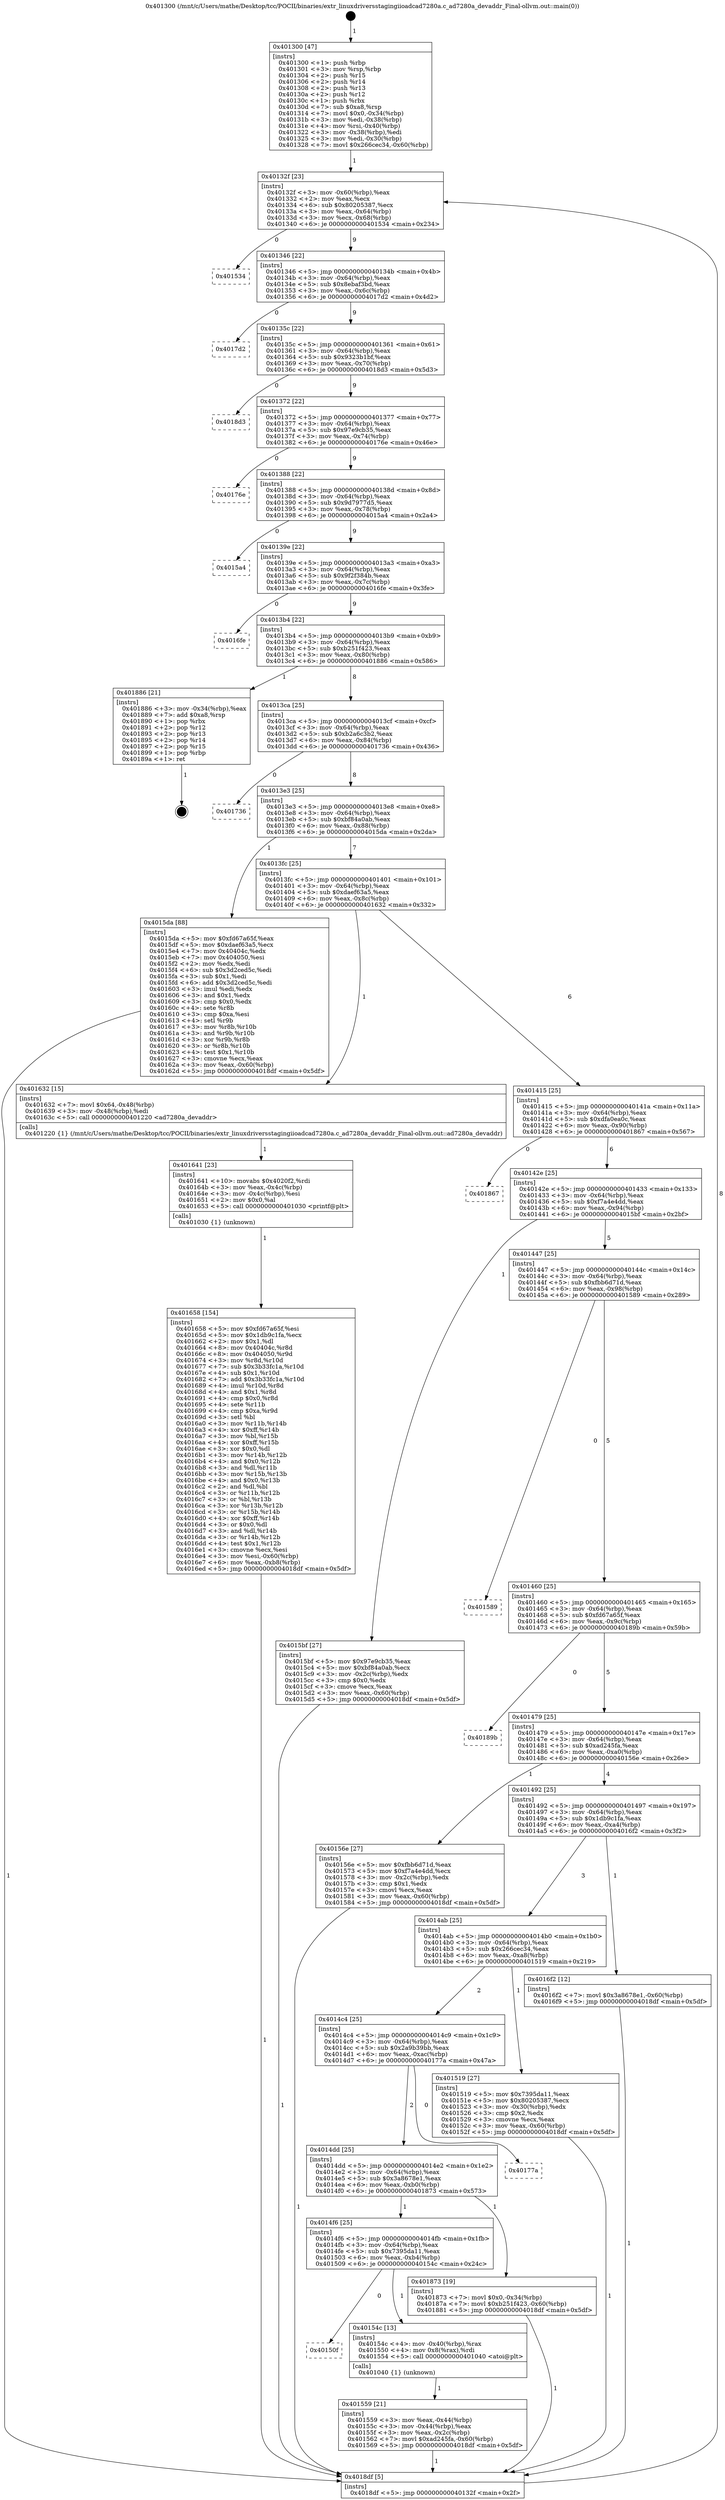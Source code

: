 digraph "0x401300" {
  label = "0x401300 (/mnt/c/Users/mathe/Desktop/tcc/POCII/binaries/extr_linuxdriversstagingiioadcad7280a.c_ad7280a_devaddr_Final-ollvm.out::main(0))"
  labelloc = "t"
  node[shape=record]

  Entry [label="",width=0.3,height=0.3,shape=circle,fillcolor=black,style=filled]
  "0x40132f" [label="{
     0x40132f [23]\l
     | [instrs]\l
     &nbsp;&nbsp;0x40132f \<+3\>: mov -0x60(%rbp),%eax\l
     &nbsp;&nbsp;0x401332 \<+2\>: mov %eax,%ecx\l
     &nbsp;&nbsp;0x401334 \<+6\>: sub $0x80205387,%ecx\l
     &nbsp;&nbsp;0x40133a \<+3\>: mov %eax,-0x64(%rbp)\l
     &nbsp;&nbsp;0x40133d \<+3\>: mov %ecx,-0x68(%rbp)\l
     &nbsp;&nbsp;0x401340 \<+6\>: je 0000000000401534 \<main+0x234\>\l
  }"]
  "0x401534" [label="{
     0x401534\l
  }", style=dashed]
  "0x401346" [label="{
     0x401346 [22]\l
     | [instrs]\l
     &nbsp;&nbsp;0x401346 \<+5\>: jmp 000000000040134b \<main+0x4b\>\l
     &nbsp;&nbsp;0x40134b \<+3\>: mov -0x64(%rbp),%eax\l
     &nbsp;&nbsp;0x40134e \<+5\>: sub $0x8ebaf3bd,%eax\l
     &nbsp;&nbsp;0x401353 \<+3\>: mov %eax,-0x6c(%rbp)\l
     &nbsp;&nbsp;0x401356 \<+6\>: je 00000000004017d2 \<main+0x4d2\>\l
  }"]
  Exit [label="",width=0.3,height=0.3,shape=circle,fillcolor=black,style=filled,peripheries=2]
  "0x4017d2" [label="{
     0x4017d2\l
  }", style=dashed]
  "0x40135c" [label="{
     0x40135c [22]\l
     | [instrs]\l
     &nbsp;&nbsp;0x40135c \<+5\>: jmp 0000000000401361 \<main+0x61\>\l
     &nbsp;&nbsp;0x401361 \<+3\>: mov -0x64(%rbp),%eax\l
     &nbsp;&nbsp;0x401364 \<+5\>: sub $0x9323b1bf,%eax\l
     &nbsp;&nbsp;0x401369 \<+3\>: mov %eax,-0x70(%rbp)\l
     &nbsp;&nbsp;0x40136c \<+6\>: je 00000000004018d3 \<main+0x5d3\>\l
  }"]
  "0x401658" [label="{
     0x401658 [154]\l
     | [instrs]\l
     &nbsp;&nbsp;0x401658 \<+5\>: mov $0xfd67a65f,%esi\l
     &nbsp;&nbsp;0x40165d \<+5\>: mov $0x1db9c1fa,%ecx\l
     &nbsp;&nbsp;0x401662 \<+2\>: mov $0x1,%dl\l
     &nbsp;&nbsp;0x401664 \<+8\>: mov 0x40404c,%r8d\l
     &nbsp;&nbsp;0x40166c \<+8\>: mov 0x404050,%r9d\l
     &nbsp;&nbsp;0x401674 \<+3\>: mov %r8d,%r10d\l
     &nbsp;&nbsp;0x401677 \<+7\>: sub $0x3b33fc1a,%r10d\l
     &nbsp;&nbsp;0x40167e \<+4\>: sub $0x1,%r10d\l
     &nbsp;&nbsp;0x401682 \<+7\>: add $0x3b33fc1a,%r10d\l
     &nbsp;&nbsp;0x401689 \<+4\>: imul %r10d,%r8d\l
     &nbsp;&nbsp;0x40168d \<+4\>: and $0x1,%r8d\l
     &nbsp;&nbsp;0x401691 \<+4\>: cmp $0x0,%r8d\l
     &nbsp;&nbsp;0x401695 \<+4\>: sete %r11b\l
     &nbsp;&nbsp;0x401699 \<+4\>: cmp $0xa,%r9d\l
     &nbsp;&nbsp;0x40169d \<+3\>: setl %bl\l
     &nbsp;&nbsp;0x4016a0 \<+3\>: mov %r11b,%r14b\l
     &nbsp;&nbsp;0x4016a3 \<+4\>: xor $0xff,%r14b\l
     &nbsp;&nbsp;0x4016a7 \<+3\>: mov %bl,%r15b\l
     &nbsp;&nbsp;0x4016aa \<+4\>: xor $0xff,%r15b\l
     &nbsp;&nbsp;0x4016ae \<+3\>: xor $0x0,%dl\l
     &nbsp;&nbsp;0x4016b1 \<+3\>: mov %r14b,%r12b\l
     &nbsp;&nbsp;0x4016b4 \<+4\>: and $0x0,%r12b\l
     &nbsp;&nbsp;0x4016b8 \<+3\>: and %dl,%r11b\l
     &nbsp;&nbsp;0x4016bb \<+3\>: mov %r15b,%r13b\l
     &nbsp;&nbsp;0x4016be \<+4\>: and $0x0,%r13b\l
     &nbsp;&nbsp;0x4016c2 \<+2\>: and %dl,%bl\l
     &nbsp;&nbsp;0x4016c4 \<+3\>: or %r11b,%r12b\l
     &nbsp;&nbsp;0x4016c7 \<+3\>: or %bl,%r13b\l
     &nbsp;&nbsp;0x4016ca \<+3\>: xor %r13b,%r12b\l
     &nbsp;&nbsp;0x4016cd \<+3\>: or %r15b,%r14b\l
     &nbsp;&nbsp;0x4016d0 \<+4\>: xor $0xff,%r14b\l
     &nbsp;&nbsp;0x4016d4 \<+3\>: or $0x0,%dl\l
     &nbsp;&nbsp;0x4016d7 \<+3\>: and %dl,%r14b\l
     &nbsp;&nbsp;0x4016da \<+3\>: or %r14b,%r12b\l
     &nbsp;&nbsp;0x4016dd \<+4\>: test $0x1,%r12b\l
     &nbsp;&nbsp;0x4016e1 \<+3\>: cmovne %ecx,%esi\l
     &nbsp;&nbsp;0x4016e4 \<+3\>: mov %esi,-0x60(%rbp)\l
     &nbsp;&nbsp;0x4016e7 \<+6\>: mov %eax,-0xb8(%rbp)\l
     &nbsp;&nbsp;0x4016ed \<+5\>: jmp 00000000004018df \<main+0x5df\>\l
  }"]
  "0x4018d3" [label="{
     0x4018d3\l
  }", style=dashed]
  "0x401372" [label="{
     0x401372 [22]\l
     | [instrs]\l
     &nbsp;&nbsp;0x401372 \<+5\>: jmp 0000000000401377 \<main+0x77\>\l
     &nbsp;&nbsp;0x401377 \<+3\>: mov -0x64(%rbp),%eax\l
     &nbsp;&nbsp;0x40137a \<+5\>: sub $0x97e9cb35,%eax\l
     &nbsp;&nbsp;0x40137f \<+3\>: mov %eax,-0x74(%rbp)\l
     &nbsp;&nbsp;0x401382 \<+6\>: je 000000000040176e \<main+0x46e\>\l
  }"]
  "0x401641" [label="{
     0x401641 [23]\l
     | [instrs]\l
     &nbsp;&nbsp;0x401641 \<+10\>: movabs $0x4020f2,%rdi\l
     &nbsp;&nbsp;0x40164b \<+3\>: mov %eax,-0x4c(%rbp)\l
     &nbsp;&nbsp;0x40164e \<+3\>: mov -0x4c(%rbp),%esi\l
     &nbsp;&nbsp;0x401651 \<+2\>: mov $0x0,%al\l
     &nbsp;&nbsp;0x401653 \<+5\>: call 0000000000401030 \<printf@plt\>\l
     | [calls]\l
     &nbsp;&nbsp;0x401030 \{1\} (unknown)\l
  }"]
  "0x40176e" [label="{
     0x40176e\l
  }", style=dashed]
  "0x401388" [label="{
     0x401388 [22]\l
     | [instrs]\l
     &nbsp;&nbsp;0x401388 \<+5\>: jmp 000000000040138d \<main+0x8d\>\l
     &nbsp;&nbsp;0x40138d \<+3\>: mov -0x64(%rbp),%eax\l
     &nbsp;&nbsp;0x401390 \<+5\>: sub $0x9d7977d5,%eax\l
     &nbsp;&nbsp;0x401395 \<+3\>: mov %eax,-0x78(%rbp)\l
     &nbsp;&nbsp;0x401398 \<+6\>: je 00000000004015a4 \<main+0x2a4\>\l
  }"]
  "0x401559" [label="{
     0x401559 [21]\l
     | [instrs]\l
     &nbsp;&nbsp;0x401559 \<+3\>: mov %eax,-0x44(%rbp)\l
     &nbsp;&nbsp;0x40155c \<+3\>: mov -0x44(%rbp),%eax\l
     &nbsp;&nbsp;0x40155f \<+3\>: mov %eax,-0x2c(%rbp)\l
     &nbsp;&nbsp;0x401562 \<+7\>: movl $0xad245fa,-0x60(%rbp)\l
     &nbsp;&nbsp;0x401569 \<+5\>: jmp 00000000004018df \<main+0x5df\>\l
  }"]
  "0x4015a4" [label="{
     0x4015a4\l
  }", style=dashed]
  "0x40139e" [label="{
     0x40139e [22]\l
     | [instrs]\l
     &nbsp;&nbsp;0x40139e \<+5\>: jmp 00000000004013a3 \<main+0xa3\>\l
     &nbsp;&nbsp;0x4013a3 \<+3\>: mov -0x64(%rbp),%eax\l
     &nbsp;&nbsp;0x4013a6 \<+5\>: sub $0x9f2f384b,%eax\l
     &nbsp;&nbsp;0x4013ab \<+3\>: mov %eax,-0x7c(%rbp)\l
     &nbsp;&nbsp;0x4013ae \<+6\>: je 00000000004016fe \<main+0x3fe\>\l
  }"]
  "0x40150f" [label="{
     0x40150f\l
  }", style=dashed]
  "0x4016fe" [label="{
     0x4016fe\l
  }", style=dashed]
  "0x4013b4" [label="{
     0x4013b4 [22]\l
     | [instrs]\l
     &nbsp;&nbsp;0x4013b4 \<+5\>: jmp 00000000004013b9 \<main+0xb9\>\l
     &nbsp;&nbsp;0x4013b9 \<+3\>: mov -0x64(%rbp),%eax\l
     &nbsp;&nbsp;0x4013bc \<+5\>: sub $0xb251f423,%eax\l
     &nbsp;&nbsp;0x4013c1 \<+3\>: mov %eax,-0x80(%rbp)\l
     &nbsp;&nbsp;0x4013c4 \<+6\>: je 0000000000401886 \<main+0x586\>\l
  }"]
  "0x40154c" [label="{
     0x40154c [13]\l
     | [instrs]\l
     &nbsp;&nbsp;0x40154c \<+4\>: mov -0x40(%rbp),%rax\l
     &nbsp;&nbsp;0x401550 \<+4\>: mov 0x8(%rax),%rdi\l
     &nbsp;&nbsp;0x401554 \<+5\>: call 0000000000401040 \<atoi@plt\>\l
     | [calls]\l
     &nbsp;&nbsp;0x401040 \{1\} (unknown)\l
  }"]
  "0x401886" [label="{
     0x401886 [21]\l
     | [instrs]\l
     &nbsp;&nbsp;0x401886 \<+3\>: mov -0x34(%rbp),%eax\l
     &nbsp;&nbsp;0x401889 \<+7\>: add $0xa8,%rsp\l
     &nbsp;&nbsp;0x401890 \<+1\>: pop %rbx\l
     &nbsp;&nbsp;0x401891 \<+2\>: pop %r12\l
     &nbsp;&nbsp;0x401893 \<+2\>: pop %r13\l
     &nbsp;&nbsp;0x401895 \<+2\>: pop %r14\l
     &nbsp;&nbsp;0x401897 \<+2\>: pop %r15\l
     &nbsp;&nbsp;0x401899 \<+1\>: pop %rbp\l
     &nbsp;&nbsp;0x40189a \<+1\>: ret\l
  }"]
  "0x4013ca" [label="{
     0x4013ca [25]\l
     | [instrs]\l
     &nbsp;&nbsp;0x4013ca \<+5\>: jmp 00000000004013cf \<main+0xcf\>\l
     &nbsp;&nbsp;0x4013cf \<+3\>: mov -0x64(%rbp),%eax\l
     &nbsp;&nbsp;0x4013d2 \<+5\>: sub $0xb2a6c3b2,%eax\l
     &nbsp;&nbsp;0x4013d7 \<+6\>: mov %eax,-0x84(%rbp)\l
     &nbsp;&nbsp;0x4013dd \<+6\>: je 0000000000401736 \<main+0x436\>\l
  }"]
  "0x4014f6" [label="{
     0x4014f6 [25]\l
     | [instrs]\l
     &nbsp;&nbsp;0x4014f6 \<+5\>: jmp 00000000004014fb \<main+0x1fb\>\l
     &nbsp;&nbsp;0x4014fb \<+3\>: mov -0x64(%rbp),%eax\l
     &nbsp;&nbsp;0x4014fe \<+5\>: sub $0x7395da11,%eax\l
     &nbsp;&nbsp;0x401503 \<+6\>: mov %eax,-0xb4(%rbp)\l
     &nbsp;&nbsp;0x401509 \<+6\>: je 000000000040154c \<main+0x24c\>\l
  }"]
  "0x401736" [label="{
     0x401736\l
  }", style=dashed]
  "0x4013e3" [label="{
     0x4013e3 [25]\l
     | [instrs]\l
     &nbsp;&nbsp;0x4013e3 \<+5\>: jmp 00000000004013e8 \<main+0xe8\>\l
     &nbsp;&nbsp;0x4013e8 \<+3\>: mov -0x64(%rbp),%eax\l
     &nbsp;&nbsp;0x4013eb \<+5\>: sub $0xbf84a0ab,%eax\l
     &nbsp;&nbsp;0x4013f0 \<+6\>: mov %eax,-0x88(%rbp)\l
     &nbsp;&nbsp;0x4013f6 \<+6\>: je 00000000004015da \<main+0x2da\>\l
  }"]
  "0x401873" [label="{
     0x401873 [19]\l
     | [instrs]\l
     &nbsp;&nbsp;0x401873 \<+7\>: movl $0x0,-0x34(%rbp)\l
     &nbsp;&nbsp;0x40187a \<+7\>: movl $0xb251f423,-0x60(%rbp)\l
     &nbsp;&nbsp;0x401881 \<+5\>: jmp 00000000004018df \<main+0x5df\>\l
  }"]
  "0x4015da" [label="{
     0x4015da [88]\l
     | [instrs]\l
     &nbsp;&nbsp;0x4015da \<+5\>: mov $0xfd67a65f,%eax\l
     &nbsp;&nbsp;0x4015df \<+5\>: mov $0xdaef63a5,%ecx\l
     &nbsp;&nbsp;0x4015e4 \<+7\>: mov 0x40404c,%edx\l
     &nbsp;&nbsp;0x4015eb \<+7\>: mov 0x404050,%esi\l
     &nbsp;&nbsp;0x4015f2 \<+2\>: mov %edx,%edi\l
     &nbsp;&nbsp;0x4015f4 \<+6\>: sub $0x3d2ced5c,%edi\l
     &nbsp;&nbsp;0x4015fa \<+3\>: sub $0x1,%edi\l
     &nbsp;&nbsp;0x4015fd \<+6\>: add $0x3d2ced5c,%edi\l
     &nbsp;&nbsp;0x401603 \<+3\>: imul %edi,%edx\l
     &nbsp;&nbsp;0x401606 \<+3\>: and $0x1,%edx\l
     &nbsp;&nbsp;0x401609 \<+3\>: cmp $0x0,%edx\l
     &nbsp;&nbsp;0x40160c \<+4\>: sete %r8b\l
     &nbsp;&nbsp;0x401610 \<+3\>: cmp $0xa,%esi\l
     &nbsp;&nbsp;0x401613 \<+4\>: setl %r9b\l
     &nbsp;&nbsp;0x401617 \<+3\>: mov %r8b,%r10b\l
     &nbsp;&nbsp;0x40161a \<+3\>: and %r9b,%r10b\l
     &nbsp;&nbsp;0x40161d \<+3\>: xor %r9b,%r8b\l
     &nbsp;&nbsp;0x401620 \<+3\>: or %r8b,%r10b\l
     &nbsp;&nbsp;0x401623 \<+4\>: test $0x1,%r10b\l
     &nbsp;&nbsp;0x401627 \<+3\>: cmovne %ecx,%eax\l
     &nbsp;&nbsp;0x40162a \<+3\>: mov %eax,-0x60(%rbp)\l
     &nbsp;&nbsp;0x40162d \<+5\>: jmp 00000000004018df \<main+0x5df\>\l
  }"]
  "0x4013fc" [label="{
     0x4013fc [25]\l
     | [instrs]\l
     &nbsp;&nbsp;0x4013fc \<+5\>: jmp 0000000000401401 \<main+0x101\>\l
     &nbsp;&nbsp;0x401401 \<+3\>: mov -0x64(%rbp),%eax\l
     &nbsp;&nbsp;0x401404 \<+5\>: sub $0xdaef63a5,%eax\l
     &nbsp;&nbsp;0x401409 \<+6\>: mov %eax,-0x8c(%rbp)\l
     &nbsp;&nbsp;0x40140f \<+6\>: je 0000000000401632 \<main+0x332\>\l
  }"]
  "0x4014dd" [label="{
     0x4014dd [25]\l
     | [instrs]\l
     &nbsp;&nbsp;0x4014dd \<+5\>: jmp 00000000004014e2 \<main+0x1e2\>\l
     &nbsp;&nbsp;0x4014e2 \<+3\>: mov -0x64(%rbp),%eax\l
     &nbsp;&nbsp;0x4014e5 \<+5\>: sub $0x3a8678e1,%eax\l
     &nbsp;&nbsp;0x4014ea \<+6\>: mov %eax,-0xb0(%rbp)\l
     &nbsp;&nbsp;0x4014f0 \<+6\>: je 0000000000401873 \<main+0x573\>\l
  }"]
  "0x401632" [label="{
     0x401632 [15]\l
     | [instrs]\l
     &nbsp;&nbsp;0x401632 \<+7\>: movl $0x64,-0x48(%rbp)\l
     &nbsp;&nbsp;0x401639 \<+3\>: mov -0x48(%rbp),%edi\l
     &nbsp;&nbsp;0x40163c \<+5\>: call 0000000000401220 \<ad7280a_devaddr\>\l
     | [calls]\l
     &nbsp;&nbsp;0x401220 \{1\} (/mnt/c/Users/mathe/Desktop/tcc/POCII/binaries/extr_linuxdriversstagingiioadcad7280a.c_ad7280a_devaddr_Final-ollvm.out::ad7280a_devaddr)\l
  }"]
  "0x401415" [label="{
     0x401415 [25]\l
     | [instrs]\l
     &nbsp;&nbsp;0x401415 \<+5\>: jmp 000000000040141a \<main+0x11a\>\l
     &nbsp;&nbsp;0x40141a \<+3\>: mov -0x64(%rbp),%eax\l
     &nbsp;&nbsp;0x40141d \<+5\>: sub $0xdfa0ea0c,%eax\l
     &nbsp;&nbsp;0x401422 \<+6\>: mov %eax,-0x90(%rbp)\l
     &nbsp;&nbsp;0x401428 \<+6\>: je 0000000000401867 \<main+0x567\>\l
  }"]
  "0x40177a" [label="{
     0x40177a\l
  }", style=dashed]
  "0x401867" [label="{
     0x401867\l
  }", style=dashed]
  "0x40142e" [label="{
     0x40142e [25]\l
     | [instrs]\l
     &nbsp;&nbsp;0x40142e \<+5\>: jmp 0000000000401433 \<main+0x133\>\l
     &nbsp;&nbsp;0x401433 \<+3\>: mov -0x64(%rbp),%eax\l
     &nbsp;&nbsp;0x401436 \<+5\>: sub $0xf7a4e4dd,%eax\l
     &nbsp;&nbsp;0x40143b \<+6\>: mov %eax,-0x94(%rbp)\l
     &nbsp;&nbsp;0x401441 \<+6\>: je 00000000004015bf \<main+0x2bf\>\l
  }"]
  "0x401300" [label="{
     0x401300 [47]\l
     | [instrs]\l
     &nbsp;&nbsp;0x401300 \<+1\>: push %rbp\l
     &nbsp;&nbsp;0x401301 \<+3\>: mov %rsp,%rbp\l
     &nbsp;&nbsp;0x401304 \<+2\>: push %r15\l
     &nbsp;&nbsp;0x401306 \<+2\>: push %r14\l
     &nbsp;&nbsp;0x401308 \<+2\>: push %r13\l
     &nbsp;&nbsp;0x40130a \<+2\>: push %r12\l
     &nbsp;&nbsp;0x40130c \<+1\>: push %rbx\l
     &nbsp;&nbsp;0x40130d \<+7\>: sub $0xa8,%rsp\l
     &nbsp;&nbsp;0x401314 \<+7\>: movl $0x0,-0x34(%rbp)\l
     &nbsp;&nbsp;0x40131b \<+3\>: mov %edi,-0x38(%rbp)\l
     &nbsp;&nbsp;0x40131e \<+4\>: mov %rsi,-0x40(%rbp)\l
     &nbsp;&nbsp;0x401322 \<+3\>: mov -0x38(%rbp),%edi\l
     &nbsp;&nbsp;0x401325 \<+3\>: mov %edi,-0x30(%rbp)\l
     &nbsp;&nbsp;0x401328 \<+7\>: movl $0x266cec34,-0x60(%rbp)\l
  }"]
  "0x4015bf" [label="{
     0x4015bf [27]\l
     | [instrs]\l
     &nbsp;&nbsp;0x4015bf \<+5\>: mov $0x97e9cb35,%eax\l
     &nbsp;&nbsp;0x4015c4 \<+5\>: mov $0xbf84a0ab,%ecx\l
     &nbsp;&nbsp;0x4015c9 \<+3\>: mov -0x2c(%rbp),%edx\l
     &nbsp;&nbsp;0x4015cc \<+3\>: cmp $0x0,%edx\l
     &nbsp;&nbsp;0x4015cf \<+3\>: cmove %ecx,%eax\l
     &nbsp;&nbsp;0x4015d2 \<+3\>: mov %eax,-0x60(%rbp)\l
     &nbsp;&nbsp;0x4015d5 \<+5\>: jmp 00000000004018df \<main+0x5df\>\l
  }"]
  "0x401447" [label="{
     0x401447 [25]\l
     | [instrs]\l
     &nbsp;&nbsp;0x401447 \<+5\>: jmp 000000000040144c \<main+0x14c\>\l
     &nbsp;&nbsp;0x40144c \<+3\>: mov -0x64(%rbp),%eax\l
     &nbsp;&nbsp;0x40144f \<+5\>: sub $0xfbb6d71d,%eax\l
     &nbsp;&nbsp;0x401454 \<+6\>: mov %eax,-0x98(%rbp)\l
     &nbsp;&nbsp;0x40145a \<+6\>: je 0000000000401589 \<main+0x289\>\l
  }"]
  "0x4018df" [label="{
     0x4018df [5]\l
     | [instrs]\l
     &nbsp;&nbsp;0x4018df \<+5\>: jmp 000000000040132f \<main+0x2f\>\l
  }"]
  "0x401589" [label="{
     0x401589\l
  }", style=dashed]
  "0x401460" [label="{
     0x401460 [25]\l
     | [instrs]\l
     &nbsp;&nbsp;0x401460 \<+5\>: jmp 0000000000401465 \<main+0x165\>\l
     &nbsp;&nbsp;0x401465 \<+3\>: mov -0x64(%rbp),%eax\l
     &nbsp;&nbsp;0x401468 \<+5\>: sub $0xfd67a65f,%eax\l
     &nbsp;&nbsp;0x40146d \<+6\>: mov %eax,-0x9c(%rbp)\l
     &nbsp;&nbsp;0x401473 \<+6\>: je 000000000040189b \<main+0x59b\>\l
  }"]
  "0x4014c4" [label="{
     0x4014c4 [25]\l
     | [instrs]\l
     &nbsp;&nbsp;0x4014c4 \<+5\>: jmp 00000000004014c9 \<main+0x1c9\>\l
     &nbsp;&nbsp;0x4014c9 \<+3\>: mov -0x64(%rbp),%eax\l
     &nbsp;&nbsp;0x4014cc \<+5\>: sub $0x2a9b39bb,%eax\l
     &nbsp;&nbsp;0x4014d1 \<+6\>: mov %eax,-0xac(%rbp)\l
     &nbsp;&nbsp;0x4014d7 \<+6\>: je 000000000040177a \<main+0x47a\>\l
  }"]
  "0x40189b" [label="{
     0x40189b\l
  }", style=dashed]
  "0x401479" [label="{
     0x401479 [25]\l
     | [instrs]\l
     &nbsp;&nbsp;0x401479 \<+5\>: jmp 000000000040147e \<main+0x17e\>\l
     &nbsp;&nbsp;0x40147e \<+3\>: mov -0x64(%rbp),%eax\l
     &nbsp;&nbsp;0x401481 \<+5\>: sub $0xad245fa,%eax\l
     &nbsp;&nbsp;0x401486 \<+6\>: mov %eax,-0xa0(%rbp)\l
     &nbsp;&nbsp;0x40148c \<+6\>: je 000000000040156e \<main+0x26e\>\l
  }"]
  "0x401519" [label="{
     0x401519 [27]\l
     | [instrs]\l
     &nbsp;&nbsp;0x401519 \<+5\>: mov $0x7395da11,%eax\l
     &nbsp;&nbsp;0x40151e \<+5\>: mov $0x80205387,%ecx\l
     &nbsp;&nbsp;0x401523 \<+3\>: mov -0x30(%rbp),%edx\l
     &nbsp;&nbsp;0x401526 \<+3\>: cmp $0x2,%edx\l
     &nbsp;&nbsp;0x401529 \<+3\>: cmovne %ecx,%eax\l
     &nbsp;&nbsp;0x40152c \<+3\>: mov %eax,-0x60(%rbp)\l
     &nbsp;&nbsp;0x40152f \<+5\>: jmp 00000000004018df \<main+0x5df\>\l
  }"]
  "0x40156e" [label="{
     0x40156e [27]\l
     | [instrs]\l
     &nbsp;&nbsp;0x40156e \<+5\>: mov $0xfbb6d71d,%eax\l
     &nbsp;&nbsp;0x401573 \<+5\>: mov $0xf7a4e4dd,%ecx\l
     &nbsp;&nbsp;0x401578 \<+3\>: mov -0x2c(%rbp),%edx\l
     &nbsp;&nbsp;0x40157b \<+3\>: cmp $0x1,%edx\l
     &nbsp;&nbsp;0x40157e \<+3\>: cmovl %ecx,%eax\l
     &nbsp;&nbsp;0x401581 \<+3\>: mov %eax,-0x60(%rbp)\l
     &nbsp;&nbsp;0x401584 \<+5\>: jmp 00000000004018df \<main+0x5df\>\l
  }"]
  "0x401492" [label="{
     0x401492 [25]\l
     | [instrs]\l
     &nbsp;&nbsp;0x401492 \<+5\>: jmp 0000000000401497 \<main+0x197\>\l
     &nbsp;&nbsp;0x401497 \<+3\>: mov -0x64(%rbp),%eax\l
     &nbsp;&nbsp;0x40149a \<+5\>: sub $0x1db9c1fa,%eax\l
     &nbsp;&nbsp;0x40149f \<+6\>: mov %eax,-0xa4(%rbp)\l
     &nbsp;&nbsp;0x4014a5 \<+6\>: je 00000000004016f2 \<main+0x3f2\>\l
  }"]
  "0x4014ab" [label="{
     0x4014ab [25]\l
     | [instrs]\l
     &nbsp;&nbsp;0x4014ab \<+5\>: jmp 00000000004014b0 \<main+0x1b0\>\l
     &nbsp;&nbsp;0x4014b0 \<+3\>: mov -0x64(%rbp),%eax\l
     &nbsp;&nbsp;0x4014b3 \<+5\>: sub $0x266cec34,%eax\l
     &nbsp;&nbsp;0x4014b8 \<+6\>: mov %eax,-0xa8(%rbp)\l
     &nbsp;&nbsp;0x4014be \<+6\>: je 0000000000401519 \<main+0x219\>\l
  }"]
  "0x4016f2" [label="{
     0x4016f2 [12]\l
     | [instrs]\l
     &nbsp;&nbsp;0x4016f2 \<+7\>: movl $0x3a8678e1,-0x60(%rbp)\l
     &nbsp;&nbsp;0x4016f9 \<+5\>: jmp 00000000004018df \<main+0x5df\>\l
  }"]
  Entry -> "0x401300" [label=" 1"]
  "0x40132f" -> "0x401534" [label=" 0"]
  "0x40132f" -> "0x401346" [label=" 9"]
  "0x401886" -> Exit [label=" 1"]
  "0x401346" -> "0x4017d2" [label=" 0"]
  "0x401346" -> "0x40135c" [label=" 9"]
  "0x401873" -> "0x4018df" [label=" 1"]
  "0x40135c" -> "0x4018d3" [label=" 0"]
  "0x40135c" -> "0x401372" [label=" 9"]
  "0x4016f2" -> "0x4018df" [label=" 1"]
  "0x401372" -> "0x40176e" [label=" 0"]
  "0x401372" -> "0x401388" [label=" 9"]
  "0x401658" -> "0x4018df" [label=" 1"]
  "0x401388" -> "0x4015a4" [label=" 0"]
  "0x401388" -> "0x40139e" [label=" 9"]
  "0x401641" -> "0x401658" [label=" 1"]
  "0x40139e" -> "0x4016fe" [label=" 0"]
  "0x40139e" -> "0x4013b4" [label=" 9"]
  "0x401632" -> "0x401641" [label=" 1"]
  "0x4013b4" -> "0x401886" [label=" 1"]
  "0x4013b4" -> "0x4013ca" [label=" 8"]
  "0x4015da" -> "0x4018df" [label=" 1"]
  "0x4013ca" -> "0x401736" [label=" 0"]
  "0x4013ca" -> "0x4013e3" [label=" 8"]
  "0x40156e" -> "0x4018df" [label=" 1"]
  "0x4013e3" -> "0x4015da" [label=" 1"]
  "0x4013e3" -> "0x4013fc" [label=" 7"]
  "0x401559" -> "0x4018df" [label=" 1"]
  "0x4013fc" -> "0x401632" [label=" 1"]
  "0x4013fc" -> "0x401415" [label=" 6"]
  "0x4014f6" -> "0x40150f" [label=" 0"]
  "0x401415" -> "0x401867" [label=" 0"]
  "0x401415" -> "0x40142e" [label=" 6"]
  "0x4014f6" -> "0x40154c" [label=" 1"]
  "0x40142e" -> "0x4015bf" [label=" 1"]
  "0x40142e" -> "0x401447" [label=" 5"]
  "0x4014dd" -> "0x4014f6" [label=" 1"]
  "0x401447" -> "0x401589" [label=" 0"]
  "0x401447" -> "0x401460" [label=" 5"]
  "0x4014dd" -> "0x401873" [label=" 1"]
  "0x401460" -> "0x40189b" [label=" 0"]
  "0x401460" -> "0x401479" [label=" 5"]
  "0x40154c" -> "0x401559" [label=" 1"]
  "0x401479" -> "0x40156e" [label=" 1"]
  "0x401479" -> "0x401492" [label=" 4"]
  "0x4014c4" -> "0x4014dd" [label=" 2"]
  "0x401492" -> "0x4016f2" [label=" 1"]
  "0x401492" -> "0x4014ab" [label=" 3"]
  "0x4014c4" -> "0x40177a" [label=" 0"]
  "0x4014ab" -> "0x401519" [label=" 1"]
  "0x4014ab" -> "0x4014c4" [label=" 2"]
  "0x401519" -> "0x4018df" [label=" 1"]
  "0x401300" -> "0x40132f" [label=" 1"]
  "0x4018df" -> "0x40132f" [label=" 8"]
  "0x4015bf" -> "0x4018df" [label=" 1"]
}
